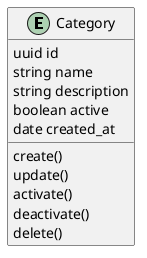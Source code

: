 @startuml Category

entity Category

Category : uuid id
Category : string name
Category : string description
Category : boolean active
Category : date created_at
Category : create()
Category : update()
Category : activate()
Category : deactivate()
Category : delete()


@enduml
 